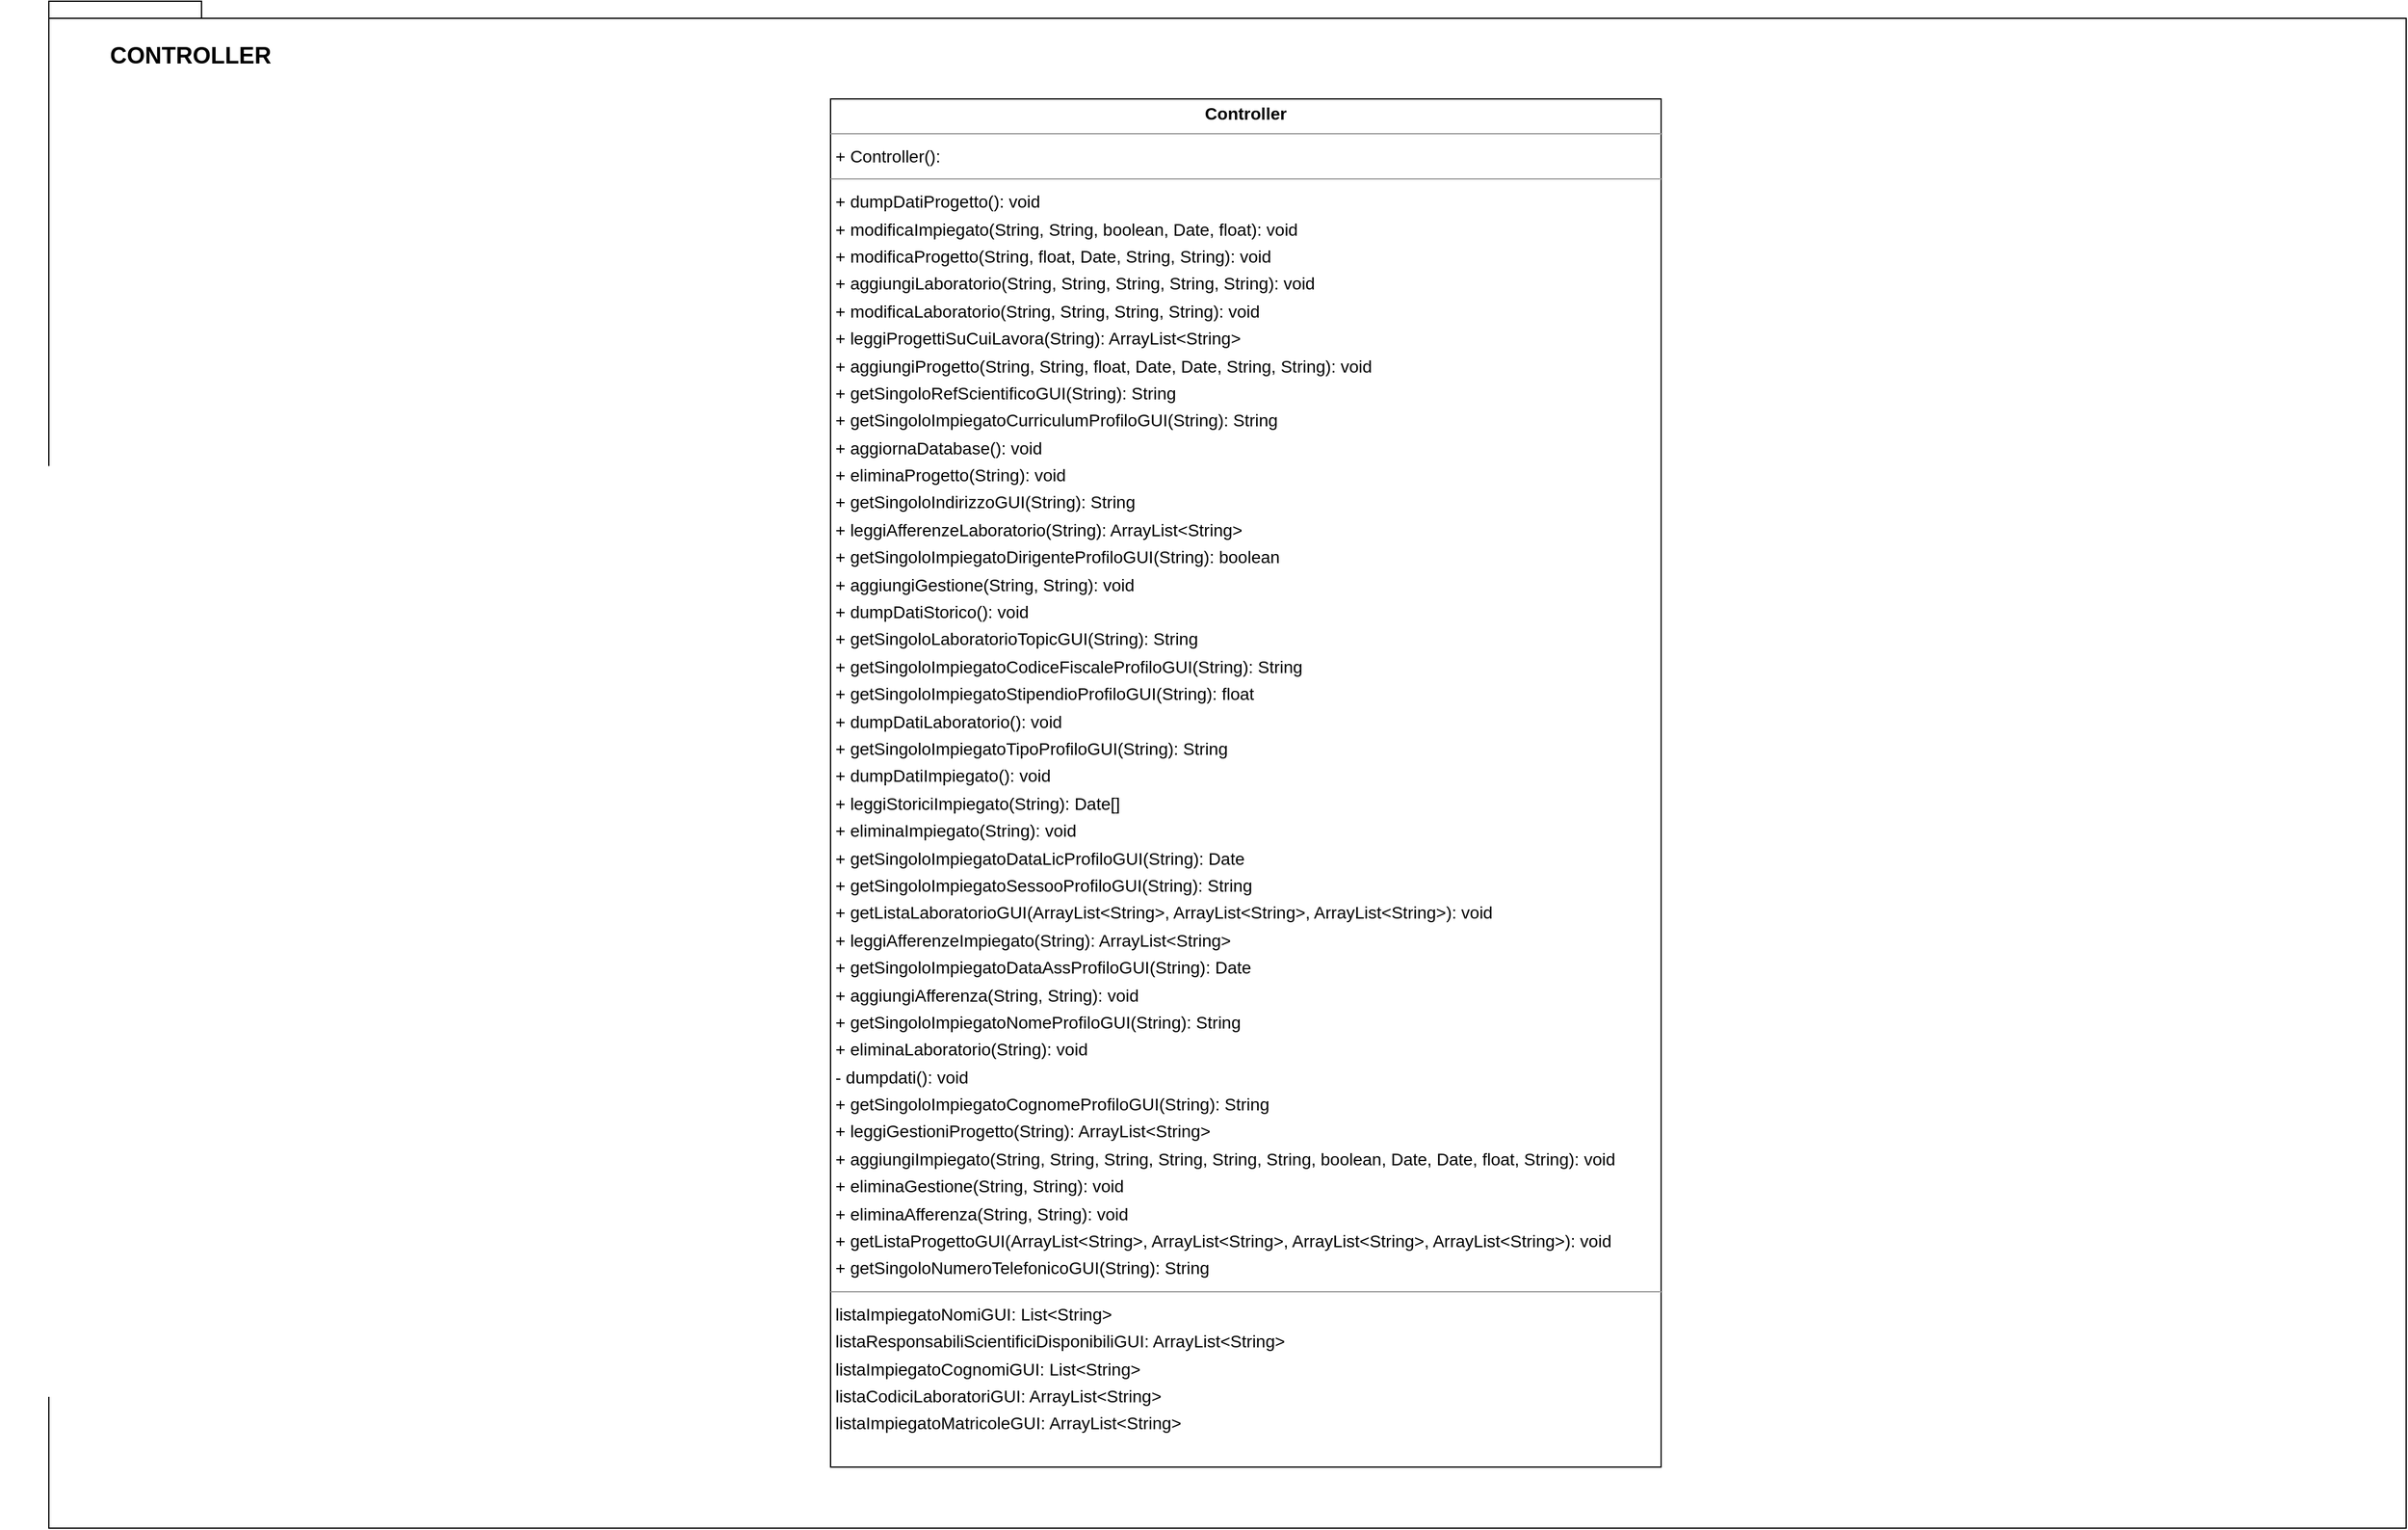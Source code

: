 <mxfile version="21.0.10"><diagram id="MODskzIosaBqSqux9jVl" name="Pagina-1"><mxGraphModel dx="4012" dy="1814" grid="0" gridSize="10" guides="1" tooltips="1" connect="1" arrows="1" fold="1" page="0" pageScale="1" pageWidth="1200" pageHeight="1600" background="none" math="0" shadow="0"><root><mxCell id="0"/><mxCell id="1" parent="0"/><mxCell id="DHoI6O2xM0EujEQiM9K--2" value="" style="shape=folder;fontStyle=1;spacingTop=10;tabWidth=40;tabHeight=14;tabPosition=left;html=1;whiteSpace=wrap;" vertex="1" parent="1"><mxGeometry x="-1100" y="-240" width="1930" height="1250" as="geometry"/></mxCell><mxCell id="DHoI6O2xM0EujEQiM9K--3" value="&lt;p style=&quot;margin:0px;margin-top:4px;text-align:center;&quot;&gt;&lt;b&gt;Controller&lt;/b&gt;&lt;/p&gt;&lt;hr size=&quot;1&quot;/&gt;&lt;p style=&quot;margin:0 0 0 4px;line-height:1.6;&quot;&gt;+ Controller(): &lt;/p&gt;&lt;hr size=&quot;1&quot;/&gt;&lt;p style=&quot;margin:0 0 0 4px;line-height:1.6;&quot;&gt;+ dumpDatiProgetto(): void&lt;br/&gt;+ modificaImpiegato(String, String, boolean, Date, float): void&lt;br/&gt;+ modificaProgetto(String, float, Date, String, String): void&lt;br/&gt;+ aggiungiLaboratorio(String, String, String, String, String): void&lt;br/&gt;+ modificaLaboratorio(String, String, String, String): void&lt;br/&gt;+ leggiProgettiSuCuiLavora(String): ArrayList&amp;lt;String&amp;gt;&lt;br/&gt;+ aggiungiProgetto(String, String, float, Date, Date, String, String): void&lt;br/&gt;+ getSingoloRefScientificoGUI(String): String&lt;br/&gt;+ getSingoloImpiegatoCurriculumProfiloGUI(String): String&lt;br/&gt;+ aggiornaDatabase(): void&lt;br/&gt;+ eliminaProgetto(String): void&lt;br/&gt;+ getSingoloIndirizzoGUI(String): String&lt;br/&gt;+ leggiAfferenzeLaboratorio(String): ArrayList&amp;lt;String&amp;gt;&lt;br/&gt;+ getSingoloImpiegatoDirigenteProfiloGUI(String): boolean&lt;br/&gt;+ aggiungiGestione(String, String): void&lt;br/&gt;+ dumpDatiStorico(): void&lt;br/&gt;+ getSingoloLaboratorioTopicGUI(String): String&lt;br/&gt;+ getSingoloImpiegatoCodiceFiscaleProfiloGUI(String): String&lt;br/&gt;+ getSingoloImpiegatoStipendioProfiloGUI(String): float&lt;br/&gt;+ dumpDatiLaboratorio(): void&lt;br/&gt;+ getSingoloImpiegatoTipoProfiloGUI(String): String&lt;br/&gt;+ dumpDatiImpiegato(): void&lt;br/&gt;+ leggiStoriciImpiegato(String): Date[]&lt;br/&gt;+ eliminaImpiegato(String): void&lt;br/&gt;+ getSingoloImpiegatoDataLicProfiloGUI(String): Date&lt;br/&gt;+ getSingoloImpiegatoSessooProfiloGUI(String): String&lt;br/&gt;+ getListaLaboratorioGUI(ArrayList&amp;lt;String&amp;gt;, ArrayList&amp;lt;String&amp;gt;, ArrayList&amp;lt;String&amp;gt;): void&lt;br/&gt;+ leggiAfferenzeImpiegato(String): ArrayList&amp;lt;String&amp;gt;&lt;br/&gt;+ getSingoloImpiegatoDataAssProfiloGUI(String): Date&lt;br/&gt;+ aggiungiAfferenza(String, String): void&lt;br/&gt;+ getSingoloImpiegatoNomeProfiloGUI(String): String&lt;br/&gt;+ eliminaLaboratorio(String): void&lt;br/&gt;- dumpdati(): void&lt;br/&gt;+ getSingoloImpiegatoCognomeProfiloGUI(String): String&lt;br/&gt;+ leggiGestioniProgetto(String): ArrayList&amp;lt;String&amp;gt;&lt;br/&gt;+ aggiungiImpiegato(String, String, String, String, String, String, boolean, Date, Date, float, String): void&lt;br/&gt;+ eliminaGestione(String, String): void&lt;br/&gt;+ eliminaAfferenza(String, String): void&lt;br/&gt;+ getListaProgettoGUI(ArrayList&amp;lt;String&amp;gt;, ArrayList&amp;lt;String&amp;gt;, ArrayList&amp;lt;String&amp;gt;, ArrayList&amp;lt;String&amp;gt;): void&lt;br/&gt;+ getSingoloNumeroTelefonicoGUI(String): String&lt;/p&gt;&lt;hr size=&quot;1&quot;/&gt;&lt;p style=&quot;margin:0 0 0 4px;line-height:1.6;&quot;&gt; listaImpiegatoNomiGUI: List&amp;lt;String&amp;gt;&lt;br/&gt; listaResponsabiliScientificiDisponibiliGUI: ArrayList&amp;lt;String&amp;gt;&lt;br/&gt; listaImpiegatoCognomiGUI: List&amp;lt;String&amp;gt;&lt;br/&gt; listaCodiciLaboratoriGUI: ArrayList&amp;lt;String&amp;gt;&lt;br/&gt; listaImpiegatoMatricoleGUI: ArrayList&amp;lt;String&amp;gt;&lt;/p&gt;" style="verticalAlign=top;align=left;overflow=fill;fontSize=14;fontFamily=Helvetica;html=1;rounded=0;shadow=0;comic=0;labelBackgroundColor=none;strokeWidth=1;" vertex="1" parent="1"><mxGeometry x="-460" y="-160" width="680" height="1120" as="geometry"/></mxCell><mxCell id="DHoI6O2xM0EujEQiM9K--5" value="&lt;b style=&quot;font-size: 19px;&quot;&gt;&lt;span style=&quot;white-space: pre;&quot;&gt;&#9;&lt;/span&gt;CONTROLLER&lt;/b&gt;" style="text;strokeColor=none;align=center;fillColor=none;html=1;verticalAlign=middle;whiteSpace=wrap;rounded=0;" vertex="1" parent="1"><mxGeometry x="-1140" y="-230" width="270" height="70" as="geometry"/></mxCell></root></mxGraphModel></diagram></mxfile>